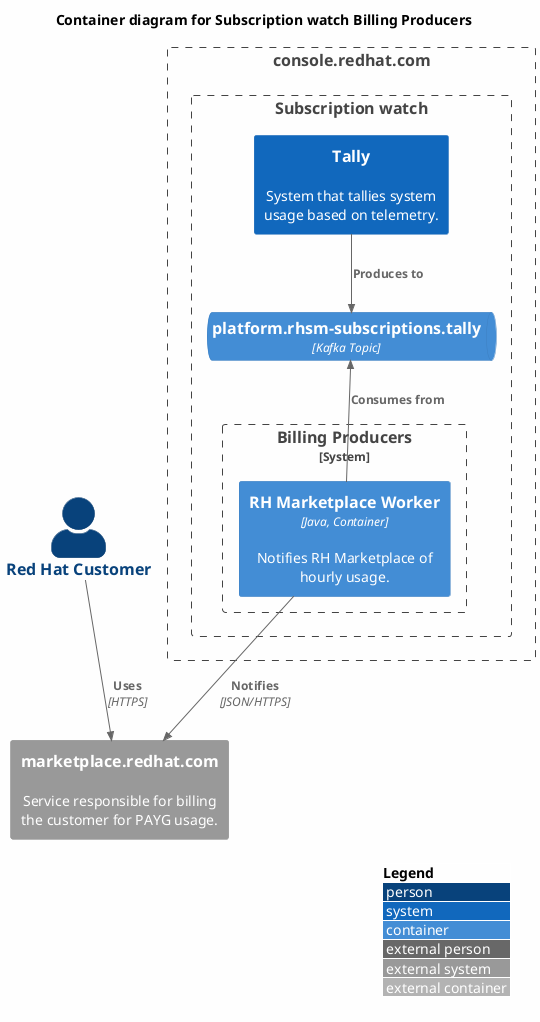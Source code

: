 @startuml
!include <C4/C4_Container>

' see https://forum.plantuml.net/8356/white-backgrounds-are-rendered-transparent-in-svg
skinparam backgroundColor #FEFEFE

LAYOUT_WITH_LEGEND()
SHOW_PERSON_PORTRAIT()

title Container diagram for Subscription watch Billing Producers

Person(customer, "Red Hat Customer")

Boundary(crc, console.redhat.com) {
  Boundary(swatch, "Subscription watch") {
    System(tally, "Tally", "System that tallies system usage based on telemetry.")
    ContainerQueue(tally_summaries, "platform.rhsm-subscriptions.tally", "Kafka Topic")
    System_Boundary(billing_producers, "Billing Producers") {
      Container(marketplace_worker, "RH Marketplace Worker", "Java, Container", "Notifies RH Marketplace of hourly usage.")
    }
  }
}

System_Ext(rh_marketplace, "marketplace.redhat.com", "Service responsible for billing the customer for PAYG usage.")

' tally process
Rel(tally, tally_summaries, "Produces to")

' marketplace notification
Rel_Back(tally_summaries, marketplace_worker, "Consumes from")
Rel(marketplace_worker, rh_marketplace, "Notifies", "JSON/HTTPS")

Rel(customer, rh_marketplace, "Uses", "HTTPS")
@enduml
